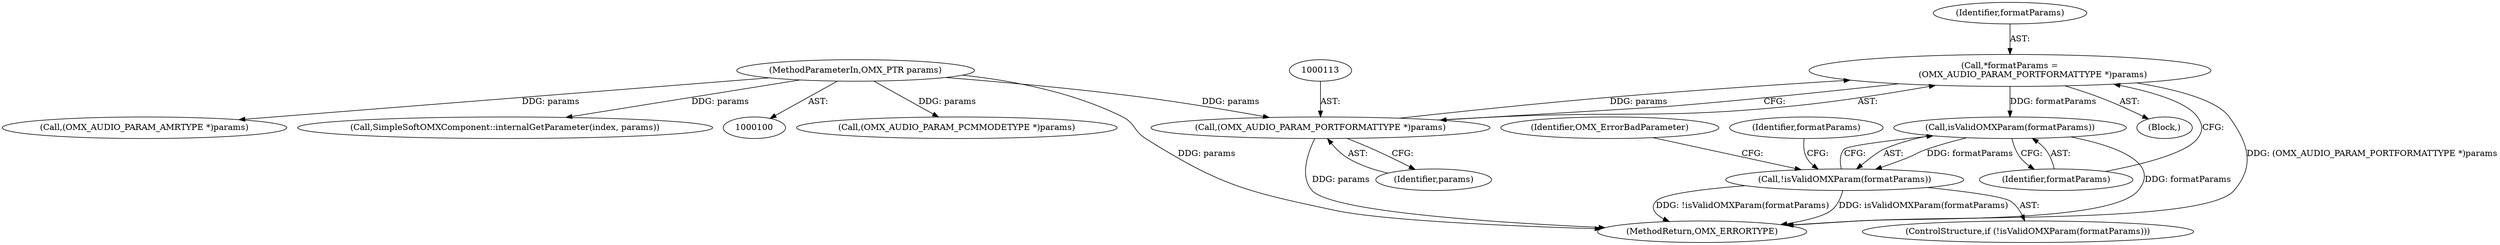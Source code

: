 digraph "0_Android_295c883fe3105b19bcd0f9e07d54c6b589fc5bff_10@pointer" {
"1000110" [label="(Call,*formatParams =\n                 (OMX_AUDIO_PARAM_PORTFORMATTYPE *)params)"];
"1000112" [label="(Call,(OMX_AUDIO_PARAM_PORTFORMATTYPE *)params)"];
"1000102" [label="(MethodParameterIn,OMX_PTR params)"];
"1000117" [label="(Call,isValidOMXParam(formatParams))"];
"1000116" [label="(Call,!isValidOMXParam(formatParams))"];
"1000214" [label="(Call,(OMX_AUDIO_PARAM_PCMMODETYPE *)params)"];
"1000102" [label="(MethodParameterIn,OMX_PTR params)"];
"1000118" [label="(Identifier,formatParams)"];
"1000117" [label="(Call,isValidOMXParam(formatParams))"];
"1000159" [label="(Call,(OMX_AUDIO_PARAM_AMRTYPE *)params)"];
"1000110" [label="(Call,*formatParams =\n                 (OMX_AUDIO_PARAM_PORTFORMATTYPE *)params)"];
"1000112" [label="(Call,(OMX_AUDIO_PARAM_PORTFORMATTYPE *)params)"];
"1000111" [label="(Identifier,formatParams)"];
"1000125" [label="(Identifier,formatParams)"];
"1000121" [label="(Identifier,OMX_ErrorBadParameter)"];
"1000279" [label="(Call,SimpleSoftOMXComponent::internalGetParameter(index, params))"];
"1000108" [label="(Block,)"];
"1000116" [label="(Call,!isValidOMXParam(formatParams))"];
"1000114" [label="(Identifier,params)"];
"1000282" [label="(MethodReturn,OMX_ERRORTYPE)"];
"1000115" [label="(ControlStructure,if (!isValidOMXParam(formatParams)))"];
"1000110" -> "1000108"  [label="AST: "];
"1000110" -> "1000112"  [label="CFG: "];
"1000111" -> "1000110"  [label="AST: "];
"1000112" -> "1000110"  [label="AST: "];
"1000118" -> "1000110"  [label="CFG: "];
"1000110" -> "1000282"  [label="DDG: (OMX_AUDIO_PARAM_PORTFORMATTYPE *)params"];
"1000112" -> "1000110"  [label="DDG: params"];
"1000110" -> "1000117"  [label="DDG: formatParams"];
"1000112" -> "1000114"  [label="CFG: "];
"1000113" -> "1000112"  [label="AST: "];
"1000114" -> "1000112"  [label="AST: "];
"1000112" -> "1000282"  [label="DDG: params"];
"1000102" -> "1000112"  [label="DDG: params"];
"1000102" -> "1000100"  [label="AST: "];
"1000102" -> "1000282"  [label="DDG: params"];
"1000102" -> "1000159"  [label="DDG: params"];
"1000102" -> "1000214"  [label="DDG: params"];
"1000102" -> "1000279"  [label="DDG: params"];
"1000117" -> "1000116"  [label="AST: "];
"1000117" -> "1000118"  [label="CFG: "];
"1000118" -> "1000117"  [label="AST: "];
"1000116" -> "1000117"  [label="CFG: "];
"1000117" -> "1000282"  [label="DDG: formatParams"];
"1000117" -> "1000116"  [label="DDG: formatParams"];
"1000116" -> "1000115"  [label="AST: "];
"1000121" -> "1000116"  [label="CFG: "];
"1000125" -> "1000116"  [label="CFG: "];
"1000116" -> "1000282"  [label="DDG: isValidOMXParam(formatParams)"];
"1000116" -> "1000282"  [label="DDG: !isValidOMXParam(formatParams)"];
}
